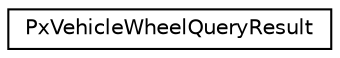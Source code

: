 digraph "Graphical Class Hierarchy"
{
  edge [fontname="Helvetica",fontsize="10",labelfontname="Helvetica",labelfontsize="10"];
  node [fontname="Helvetica",fontsize="10",shape=record];
  rankdir="LR";
  Node0 [label="PxVehicleWheelQueryResult",height=0.2,width=0.4,color="black", fillcolor="white", style="filled",URL="$structPxVehicleWheelQueryResult.html"];
}
